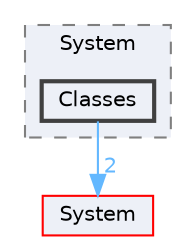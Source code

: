 digraph "Classes"
{
 // LATEX_PDF_SIZE
  bgcolor="transparent";
  edge [fontname=Helvetica,fontsize=10,labelfontname=Helvetica,labelfontsize=10];
  node [fontname=Helvetica,fontsize=10,shape=box,height=0.2,width=0.4];
  compound=true
  subgraph clusterdir_fd8333900df114f2d67d72d6ccc45127 {
    graph [ bgcolor="#edf0f7", pencolor="grey50", label="System", fontname=Helvetica,fontsize=10 style="filled,dashed", URL="dir_fd8333900df114f2d67d72d6ccc45127.html",tooltip=""]
  dir_f000f73d203179cf79ace573b7cff5b5 [label="Classes", fillcolor="#edf0f7", color="grey25", style="filled,bold", URL="dir_f000f73d203179cf79ace573b7cff5b5.html",tooltip=""];
  }
  dir_9af51e3826d4f9e80d9103b2de543e84 [label="System", fillcolor="#edf0f7", color="red", style="filled", URL="dir_9af51e3826d4f9e80d9103b2de543e84.html",tooltip=""];
  dir_f000f73d203179cf79ace573b7cff5b5->dir_9af51e3826d4f9e80d9103b2de543e84 [headlabel="2", labeldistance=1.5 headhref="dir_000004_000050.html" href="dir_000004_000050.html" color="steelblue1" fontcolor="steelblue1"];
}
